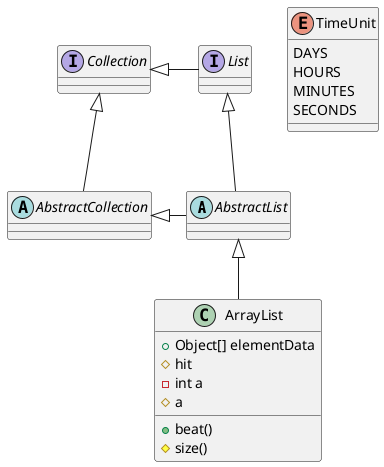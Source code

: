 @startuml

abstract class AbstractList
abstract AbstractCollection
interface List
interface Collection

List <|-- AbstractList
Collection <|-- AbstractCollection

Collection <|- List
AbstractCollection <|- AbstractList
AbstractList <|-- ArrayList

class ArrayList {
+ Object[] elementData
+ beat()
# hit
# size()
- int a
# a
}

enum TimeUnit {
DAYS
HOURS
MINUTES
SECONDS
}

@enduml